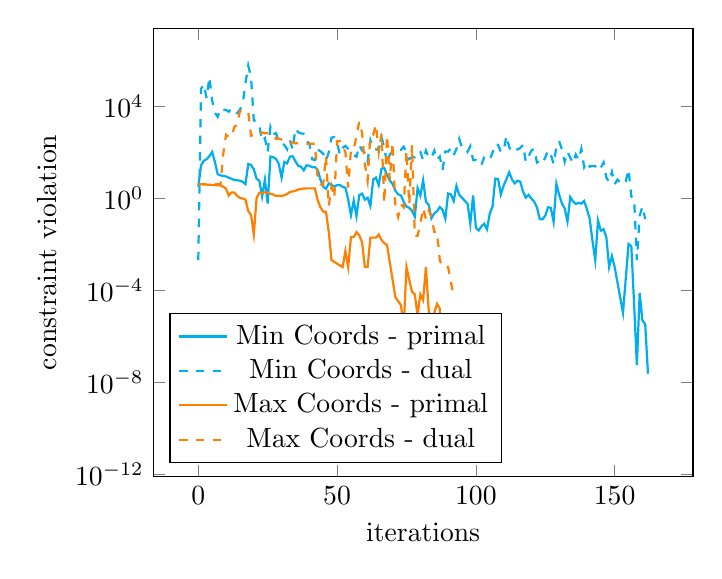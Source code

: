 \begin{tikzpicture}
\begin{axis}[xlabel={iterations}, ylabel={constraint violation}, ymode={log}, legend style={{at={(0.03,0.03)},anchor=south west}}]
    \addplot+[mark={none}, color={cyan}, thick, solid]
        table[row sep={\\}]
        {
            x  y  \\
            0.0  3.14  \\
            1.0  25.9  \\
            2.0  41.4  \\
            3.0  48.2  \\
            4.0  65.9  \\
            5.0  100.0  \\
            6.0  35.7  \\
            7.0  10.8  \\
            8.0  9.59  \\
            9.0  9.1  \\
            10.0  8.6  \\
            11.0  7.56  \\
            12.0  6.84  \\
            13.0  5.98  \\
            14.0  5.87  \\
            15.0  5.66  \\
            16.0  5.0  \\
            17.0  3.96  \\
            18.0  29.6  \\
            19.0  27.3  \\
            20.0  17.6  \\
            21.0  6.95  \\
            22.0  5.58  \\
            23.0  1.17  \\
            24.0  6.23  \\
            25.0  0.574  \\
            26.0  62.9  \\
            27.0  58.5  \\
            28.0  49.9  \\
            29.0  30.3  \\
            30.0  7.65  \\
            31.0  36.8  \\
            32.0  32.0  \\
            33.0  61.9  \\
            34.0  65.4  \\
            35.0  39.0  \\
            36.0  24.9  \\
            37.0  22.9  \\
            38.0  15.9  \\
            39.0  26.3  \\
            40.0  25.0  \\
            41.0  21.8  \\
            42.0  21.9  \\
            43.0  16.8  \\
            44.0  6.33  \\
            45.0  3.14  \\
            46.0  2.5  \\
            47.0  4.33  \\
            48.0  3.7  \\
            49.0  3.14  \\
            50.0  3.63  \\
            51.0  3.63  \\
            52.0  3.07  \\
            53.0  2.79  \\
            54.0  0.862  \\
            55.0  0.182  \\
            56.0  0.771  \\
            57.0  0.163  \\
            58.0  1.34  \\
            59.0  1.55  \\
            60.0  0.845  \\
            61.0  1.02  \\
            62.0  0.452  \\
            63.0  6.27  \\
            64.0  7.68  \\
            65.0  3.63  \\
            66.0  18.7  \\
            67.0  20.0  \\
            68.0  10.1  \\
            69.0  5.67  \\
            70.0  4.07  \\
            71.0  2.06  \\
            72.0  1.44  \\
            73.0  1.28  \\
            74.0  0.686  \\
            75.0  0.425  \\
            76.0  0.369  \\
            77.0  0.277  \\
            78.0  0.155  \\
            79.0  2.71  \\
            80.0  1.26  \\
            81.0  5.78  \\
            82.0  0.697  \\
            83.0  0.5  \\
            84.0  0.131  \\
            85.0  0.217  \\
            86.0  0.263  \\
            87.0  0.402  \\
            88.0  0.306  \\
            89.0  0.126  \\
            90.0  1.57  \\
            91.0  1.44  \\
            92.0  0.74  \\
            93.0  3.34  \\
            94.0  1.38  \\
            95.0  1.03  \\
            96.0  0.753  \\
            97.0  0.561  \\
            98.0  0.077  \\
            99.0  1.3  \\
            100.0  0.051  \\
            101.0  0.039  \\
            102.0  0.058  \\
            103.0  0.076  \\
            104.0  0.044  \\
            105.0  0.208  \\
            106.0  0.423  \\
            107.0  6.91  \\
            108.0  6.61  \\
            109.0  1.43  \\
            110.0  3.44  \\
            111.0  6.49  \\
            112.0  13.0  \\
            113.0  6.39  \\
            114.0  4.34  \\
            115.0  5.62  \\
            116.0  5.11  \\
            117.0  1.89  \\
            118.0  1.04  \\
            119.0  1.38  \\
            120.0  0.952  \\
            121.0  0.696  \\
            122.0  0.393  \\
            123.0  0.121  \\
            124.0  0.118  \\
            125.0  0.172  \\
            126.0  0.393  \\
            127.0  0.376  \\
            128.0  0.093  \\
            129.0  4.1  \\
            130.0  1.39  \\
            131.0  0.572  \\
            132.0  0.353  \\
            133.0  0.096  \\
            134.0  1.09  \\
            135.0  0.707  \\
            136.0  0.555  \\
            137.0  0.615  \\
            138.0  0.568  \\
            139.0  0.745  \\
            140.0  0.325  \\
            141.0  0.126  \\
            142.0  0.014  \\
            143.0  0.002  \\
            144.0  0.105  \\
            145.0  0.038  \\
            146.0  0.044  \\
            147.0  0.02  \\
            148.0  0.001  \\
            149.0  0.003  \\
            150.0  0.001  \\
            151.0  0.0  \\
            152.0  0.0  \\
            153.0  1.03e-5  \\
            154.0  0.0  \\
            155.0  0.01  \\
            156.0  0.008  \\
            157.0  2.54e-5  \\
            158.0  5.55e-8  \\
            159.0  7.54e-5  \\
            160.0  4.76e-6  \\
            161.0  3.32e-6  \\
            162.0  2.34e-8  \\
        }
        ;
    \addplot+[mark={none}, color={cyan}, thick, dashed]
        table[row sep={\\}]
        {
            x  y  \\
            0.0  0.002  \\
            1.0  54400.0  \\
            2.0  87300.0  \\
            3.0  21500.0  \\
            4.0  180000.0  \\
            5.0  17100.0  \\
            6.0  4970.0  \\
            7.0  3350.0  \\
            8.0  7760.0  \\
            9.0  6810.0  \\
            10.0  6600.0  \\
            11.0  5580.0  \\
            12.0  7810.0  \\
            13.0  5610.0  \\
            14.0  4810.0  \\
            15.0  6810.0  \\
            16.0  12400.0  \\
            17.0  94200.0  \\
            18.0  560000.0  \\
            19.0  179000.0  \\
            20.0  2320.0  \\
            21.0  2200.0  \\
            22.0  1380.0  \\
            23.0  290.0  \\
            24.0  396.0  \\
            25.0  97.1  \\
            26.0  1240.0  \\
            27.0  578.0  \\
            28.0  649.0  \\
            29.0  277.0  \\
            30.0  246.0  \\
            31.0  200.0  \\
            32.0  129.0  \\
            33.0  323.0  \\
            34.0  127.0  \\
            35.0  1040.0  \\
            36.0  711.0  \\
            37.0  636.0  \\
            38.0  613.0  \\
            39.0  291.0  \\
            40.0  238.0  \\
            41.0  48.1  \\
            42.0  44.3  \\
            43.0  127.0  \\
            44.0  107.0  \\
            45.0  84.4  \\
            46.0  41.3  \\
            47.0  96.6  \\
            48.0  417.0  \\
            49.0  439.0  \\
            50.0  260.0  \\
            51.0  75.9  \\
            52.0  148.0  \\
            53.0  183.0  \\
            54.0  135.0  \\
            55.0  88.0  \\
            56.0  73.0  \\
            57.0  61.6  \\
            58.0  199.0  \\
            59.0  117.0  \\
            60.0  92.9  \\
            61.0  38.3  \\
            62.0  319.0  \\
            63.0  134.0  \\
            64.0  129.0  \\
            65.0  121.0  \\
            66.0  440.0  \\
            67.0  157.0  \\
            68.0  29.8  \\
            69.0  78.6  \\
            70.0  97.1  \\
            71.0  109.0  \\
            72.0  131.0  \\
            73.0  124.0  \\
            74.0  168.0  \\
            75.0  97.5  \\
            76.0  48.8  \\
            77.0  60.2  \\
            78.0  58.1  \\
            79.0  105.0  \\
            80.0  101.0  \\
            81.0  42.9  \\
            82.0  115.0  \\
            83.0  56.5  \\
            84.0  54.4  \\
            85.0  114.0  \\
            86.0  44.4  \\
            87.0  62.9  \\
            88.0  16.5  \\
            89.0  105.0  \\
            90.0  103.0  \\
            91.0  142.0  \\
            92.0  71.7  \\
            93.0  136.0  \\
            94.0  371.0  \\
            95.0  152.0  \\
            96.0  153.0  \\
            97.0  100.0  \\
            98.0  177.0  \\
            99.0  44.2  \\
            100.0  43.7  \\
            101.0  26.2  \\
            102.0  27.7  \\
            103.0  59.3  \\
            104.0  59.8  \\
            105.0  46.3  \\
            106.0  92.6  \\
            107.0  228.0  \\
            108.0  199.0  \\
            109.0  101.0  \\
            110.0  106.0  \\
            111.0  500.0  \\
            112.0  162.0  \\
            113.0  101.0  \\
            114.0  133.0  \\
            115.0  128.0  \\
            116.0  148.0  \\
            117.0  205.0  \\
            118.0  36.5  \\
            119.0  63.6  \\
            120.0  115.0  \\
            121.0  136.0  \\
            122.0  34.9  \\
            123.0  39.7  \\
            124.0  31.4  \\
            125.0  57.2  \\
            126.0  118.0  \\
            127.0  76.8  \\
            128.0  29.6  \\
            129.0  167.0  \\
            130.0  299.0  \\
            131.0  128.0  \\
            132.0  37.7  \\
            133.0  102.0  \\
            134.0  56.8  \\
            135.0  32.1  \\
            136.0  77.6  \\
            137.0  45.1  \\
            138.0  136.0  \\
            139.0  21.9  \\
            140.0  36.8  \\
            141.0  23.0  \\
            142.0  24.6  \\
            143.0  23.9  \\
            144.0  15.5  \\
            145.0  20.2  \\
            146.0  35.2  \\
            147.0  7.84  \\
            148.0  4.96  \\
            149.0  13.6  \\
            150.0  3.92  \\
            151.0  6.27  \\
            152.0  4.7  \\
            153.0  3.78  \\
            154.0  5.23  \\
            155.0  17.6  \\
            156.0  1.16  \\
            157.0  0.998  \\
            158.0  0.002  \\
            159.0  0.166  \\
            160.0  0.428  \\
            161.0  0.121  \\
            162.0  0.0  \\
        }
        ;
    \addplot+[mark={none}, color={orange}, thick, solid]
        table[row sep={\\}]
        {
            x  y  \\
            0.0  4.0  \\
            8.0  3.51  \\
            9.0  3.07  \\
            10.0  2.52  \\
            11.0  1.27  \\
            12.0  1.75  \\
            13.0  1.73  \\
            14.0  1.24  \\
            15.0  1.01  \\
            16.0  0.948  \\
            17.0  0.856  \\
            18.0  0.271  \\
            19.0  0.183  \\
            20.0  0.026  \\
            21.0  0.984  \\
            22.0  1.7  \\
            23.0  1.68  \\
            24.0  1.76  \\
            25.0  1.71  \\
            26.0  1.51  \\
            27.0  1.41  \\
            28.0  1.23  \\
            29.0  1.27  \\
            30.0  1.2  \\
            31.0  1.33  \\
            32.0  1.49  \\
            33.0  1.81  \\
            34.0  1.94  \\
            35.0  2.06  \\
            36.0  2.34  \\
            37.0  2.44  \\
            38.0  2.57  \\
            39.0  2.61  \\
            40.0  2.61  \\
            41.0  2.61  \\
            42.0  2.61  \\
            43.0  0.819  \\
            44.0  0.396  \\
            45.0  0.256  \\
            46.0  0.251  \\
            47.0  0.034  \\
            48.0  0.002  \\
            49.0  0.0  \\
            50.0  0.0  \\
            51.0  0.0  \\
            52.0  0.001  \\
            53.0  0.005  \\
            54.0  0.001  \\
            55.0  0.02  \\
            56.0  0.02  \\
            57.0  0.033  \\
            58.0  0.024  \\
            59.0  0.012  \\
            60.0  0.001  \\
            61.0  0.001  \\
            62.0  0.019  \\
            63.0  0.019  \\
            64.0  0.019  \\
            65.0  0.026  \\
            66.0  0.015  \\
            67.0  0.011  \\
            68.0  0.009  \\
            69.0  0.0  \\
            70.0  0.0  \\
            71.0  4.91e-5  \\
            72.0  0.0  \\
            73.0  2.24e-5  \\
            74.0  2.62e-6  \\
            75.0  0.001  \\
            76.0  0.0  \\
            77.0  8.42e-5  \\
            78.0  6.56e-5  \\
            79.0  8.26e-6  \\
            80.0  6.54e-5  \\
            81.0  3.64e-5  \\
            82.0  0.001  \\
            83.0  1.36e-5  \\
            84.0  4.26e-6  \\
            85.0  0.0  \\
            86.0  2.53e-5  \\
            87.0  1.57e-5  \\
            88.0  1.9e-8  \\
            89.0  8.02e-8  \\
            90.0  2.2e-9  \\
            91.0  8.06e-9  \\
            92.0  3.37e-11  \\
        }
        ;
    \addplot+[mark={none}, color={orange}, thick, dashed]
        table[row sep={\\}]
        {
            x  y  \\
            0.0  4.0  \\
            8.0  4.0  \\
            9.0  80.9  \\
            10.0  551.0  \\
            11.0  448.0  \\
            12.0  448.0  \\
            13.0  1240.0  \\
            14.0  1470.0  \\
            15.0  6040.0  \\
            16.0  6530.0  \\
            17.0  5780.0  \\
            18.0  5540.0  \\
            19.0  503.0  \\
            20.0  545.0  \\
            21.0  750.0  \\
            22.0  703.0  \\
            23.0  694.0  \\
            24.0  643.0  \\
            25.0  643.0  \\
            26.0  571.0  \\
            27.0  532.0  \\
            28.0  369.0  \\
            29.0  379.0  \\
            30.0  345.0  \\
            31.0  294.0  \\
            32.0  269.0  \\
            33.0  258.0  \\
            34.0  253.0  \\
            35.0  234.0  \\
            36.0  242.0  \\
            37.0  228.0  \\
            38.0  224.0  \\
            39.0  226.0  \\
            40.0  225.0  \\
            41.0  225.0  \\
            42.0  225.0  \\
            43.0  6.98  \\
            44.0  3.82  \\
            45.0  3.8  \\
            46.0  67.9  \\
            47.0  0.443  \\
            48.0  3.18  \\
            49.0  1.02  \\
            50.0  288.0  \\
            51.0  296.0  \\
            52.0  178.0  \\
            53.0  98.3  \\
            54.0  2.81  \\
            55.0  123.0  \\
            56.0  123.0  \\
            57.0  518.0  \\
            58.0  2060.0  \\
            59.0  676.0  \\
            60.0  29.9  \\
            61.0  5.62  \\
            62.0  534.0  \\
            63.0  542.0  \\
            64.0  1550.0  \\
            65.0  96.5  \\
            66.0  606.0  \\
            67.0  0.6  \\
            68.0  531.0  \\
            69.0  6.03  \\
            70.0  255.0  \\
            71.0  0.417  \\
            72.0  0.149  \\
            73.0  0.521  \\
            74.0  0.394  \\
            75.0  113.0  \\
            76.0  0.508  \\
            77.0  194.0  \\
            78.0  0.022  \\
            79.0  0.023  \\
            80.0  0.074  \\
            81.0  0.367  \\
            82.0  0.122  \\
            83.0  0.289  \\
            84.0  0.154  \\
            85.0  0.034  \\
            86.0  0.035  \\
            87.0  0.002  \\
            88.0  0.001  \\
            89.0  0.001  \\
            90.0  0.001  \\
            91.0  0.0  \\
            92.0  5.32e-5  \\
        }
        ;
    \legend{{Min Coords - primal},{Min Coords - dual},{Max Coords - primal},{Max Coords - dual}}
\end{axis}
\end{tikzpicture}
